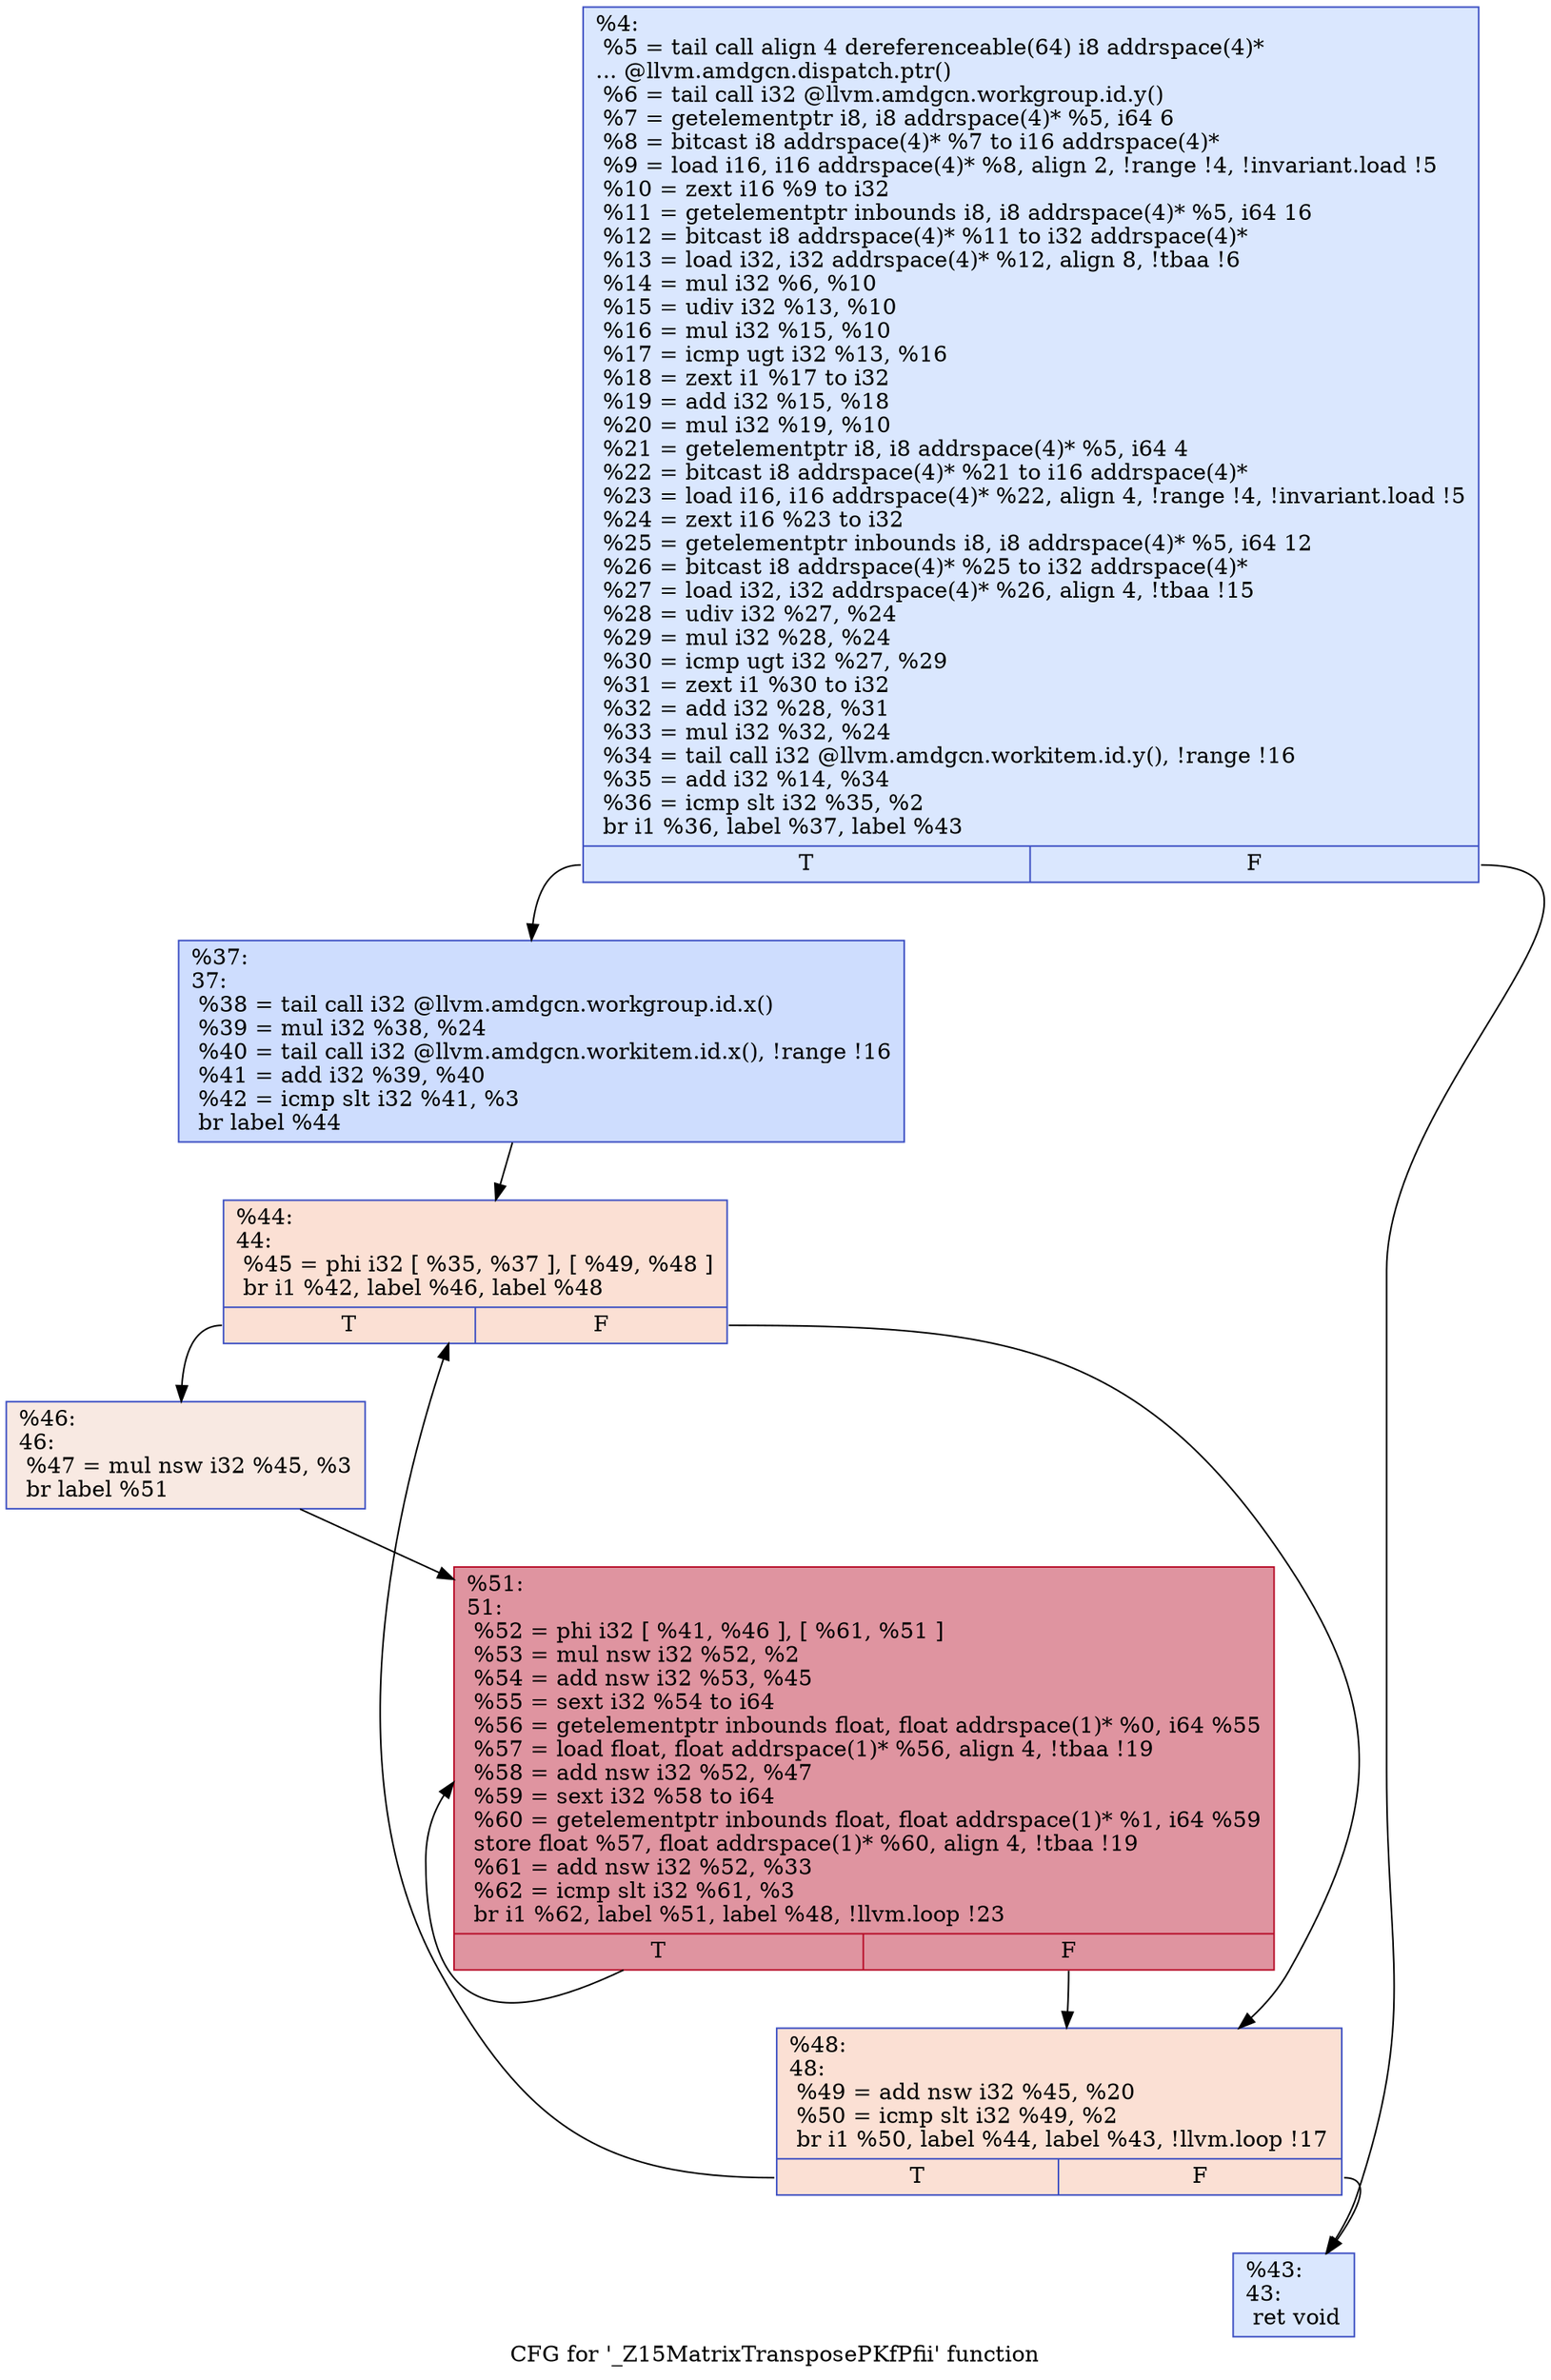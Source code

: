 digraph "CFG for '_Z15MatrixTransposePKfPfii' function" {
	label="CFG for '_Z15MatrixTransposePKfPfii' function";

	Node0x5e87aa0 [shape=record,color="#3d50c3ff", style=filled, fillcolor="#abc8fd70",label="{%4:\l  %5 = tail call align 4 dereferenceable(64) i8 addrspace(4)*\l... @llvm.amdgcn.dispatch.ptr()\l  %6 = tail call i32 @llvm.amdgcn.workgroup.id.y()\l  %7 = getelementptr i8, i8 addrspace(4)* %5, i64 6\l  %8 = bitcast i8 addrspace(4)* %7 to i16 addrspace(4)*\l  %9 = load i16, i16 addrspace(4)* %8, align 2, !range !4, !invariant.load !5\l  %10 = zext i16 %9 to i32\l  %11 = getelementptr inbounds i8, i8 addrspace(4)* %5, i64 16\l  %12 = bitcast i8 addrspace(4)* %11 to i32 addrspace(4)*\l  %13 = load i32, i32 addrspace(4)* %12, align 8, !tbaa !6\l  %14 = mul i32 %6, %10\l  %15 = udiv i32 %13, %10\l  %16 = mul i32 %15, %10\l  %17 = icmp ugt i32 %13, %16\l  %18 = zext i1 %17 to i32\l  %19 = add i32 %15, %18\l  %20 = mul i32 %19, %10\l  %21 = getelementptr i8, i8 addrspace(4)* %5, i64 4\l  %22 = bitcast i8 addrspace(4)* %21 to i16 addrspace(4)*\l  %23 = load i16, i16 addrspace(4)* %22, align 4, !range !4, !invariant.load !5\l  %24 = zext i16 %23 to i32\l  %25 = getelementptr inbounds i8, i8 addrspace(4)* %5, i64 12\l  %26 = bitcast i8 addrspace(4)* %25 to i32 addrspace(4)*\l  %27 = load i32, i32 addrspace(4)* %26, align 4, !tbaa !15\l  %28 = udiv i32 %27, %24\l  %29 = mul i32 %28, %24\l  %30 = icmp ugt i32 %27, %29\l  %31 = zext i1 %30 to i32\l  %32 = add i32 %28, %31\l  %33 = mul i32 %32, %24\l  %34 = tail call i32 @llvm.amdgcn.workitem.id.y(), !range !16\l  %35 = add i32 %14, %34\l  %36 = icmp slt i32 %35, %2\l  br i1 %36, label %37, label %43\l|{<s0>T|<s1>F}}"];
	Node0x5e87aa0:s0 -> Node0x5e8b610;
	Node0x5e87aa0:s1 -> Node0x5e8b6a0;
	Node0x5e8b610 [shape=record,color="#3d50c3ff", style=filled, fillcolor="#8fb1fe70",label="{%37:\l37:                                               \l  %38 = tail call i32 @llvm.amdgcn.workgroup.id.x()\l  %39 = mul i32 %38, %24\l  %40 = tail call i32 @llvm.amdgcn.workitem.id.x(), !range !16\l  %41 = add i32 %39, %40\l  %42 = icmp slt i32 %41, %3\l  br label %44\l}"];
	Node0x5e8b610 -> Node0x5e8c350;
	Node0x5e8b6a0 [shape=record,color="#3d50c3ff", style=filled, fillcolor="#abc8fd70",label="{%43:\l43:                                               \l  ret void\l}"];
	Node0x5e8c350 [shape=record,color="#3d50c3ff", style=filled, fillcolor="#f7b99e70",label="{%44:\l44:                                               \l  %45 = phi i32 [ %35, %37 ], [ %49, %48 ]\l  br i1 %42, label %46, label %48\l|{<s0>T|<s1>F}}"];
	Node0x5e8c350:s0 -> Node0x5e8c5d0;
	Node0x5e8c350:s1 -> Node0x5e8c4d0;
	Node0x5e8c5d0 [shape=record,color="#3d50c3ff", style=filled, fillcolor="#efcebd70",label="{%46:\l46:                                               \l  %47 = mul nsw i32 %45, %3\l  br label %51\l}"];
	Node0x5e8c5d0 -> Node0x5e8c7a0;
	Node0x5e8c4d0 [shape=record,color="#3d50c3ff", style=filled, fillcolor="#f7b99e70",label="{%48:\l48:                                               \l  %49 = add nsw i32 %45, %20\l  %50 = icmp slt i32 %49, %2\l  br i1 %50, label %44, label %43, !llvm.loop !17\l|{<s0>T|<s1>F}}"];
	Node0x5e8c4d0:s0 -> Node0x5e8c350;
	Node0x5e8c4d0:s1 -> Node0x5e8b6a0;
	Node0x5e8c7a0 [shape=record,color="#b70d28ff", style=filled, fillcolor="#b70d2870",label="{%51:\l51:                                               \l  %52 = phi i32 [ %41, %46 ], [ %61, %51 ]\l  %53 = mul nsw i32 %52, %2\l  %54 = add nsw i32 %53, %45\l  %55 = sext i32 %54 to i64\l  %56 = getelementptr inbounds float, float addrspace(1)* %0, i64 %55\l  %57 = load float, float addrspace(1)* %56, align 4, !tbaa !19\l  %58 = add nsw i32 %52, %47\l  %59 = sext i32 %58 to i64\l  %60 = getelementptr inbounds float, float addrspace(1)* %1, i64 %59\l  store float %57, float addrspace(1)* %60, align 4, !tbaa !19\l  %61 = add nsw i32 %52, %33\l  %62 = icmp slt i32 %61, %3\l  br i1 %62, label %51, label %48, !llvm.loop !23\l|{<s0>T|<s1>F}}"];
	Node0x5e8c7a0:s0 -> Node0x5e8c7a0;
	Node0x5e8c7a0:s1 -> Node0x5e8c4d0;
}

